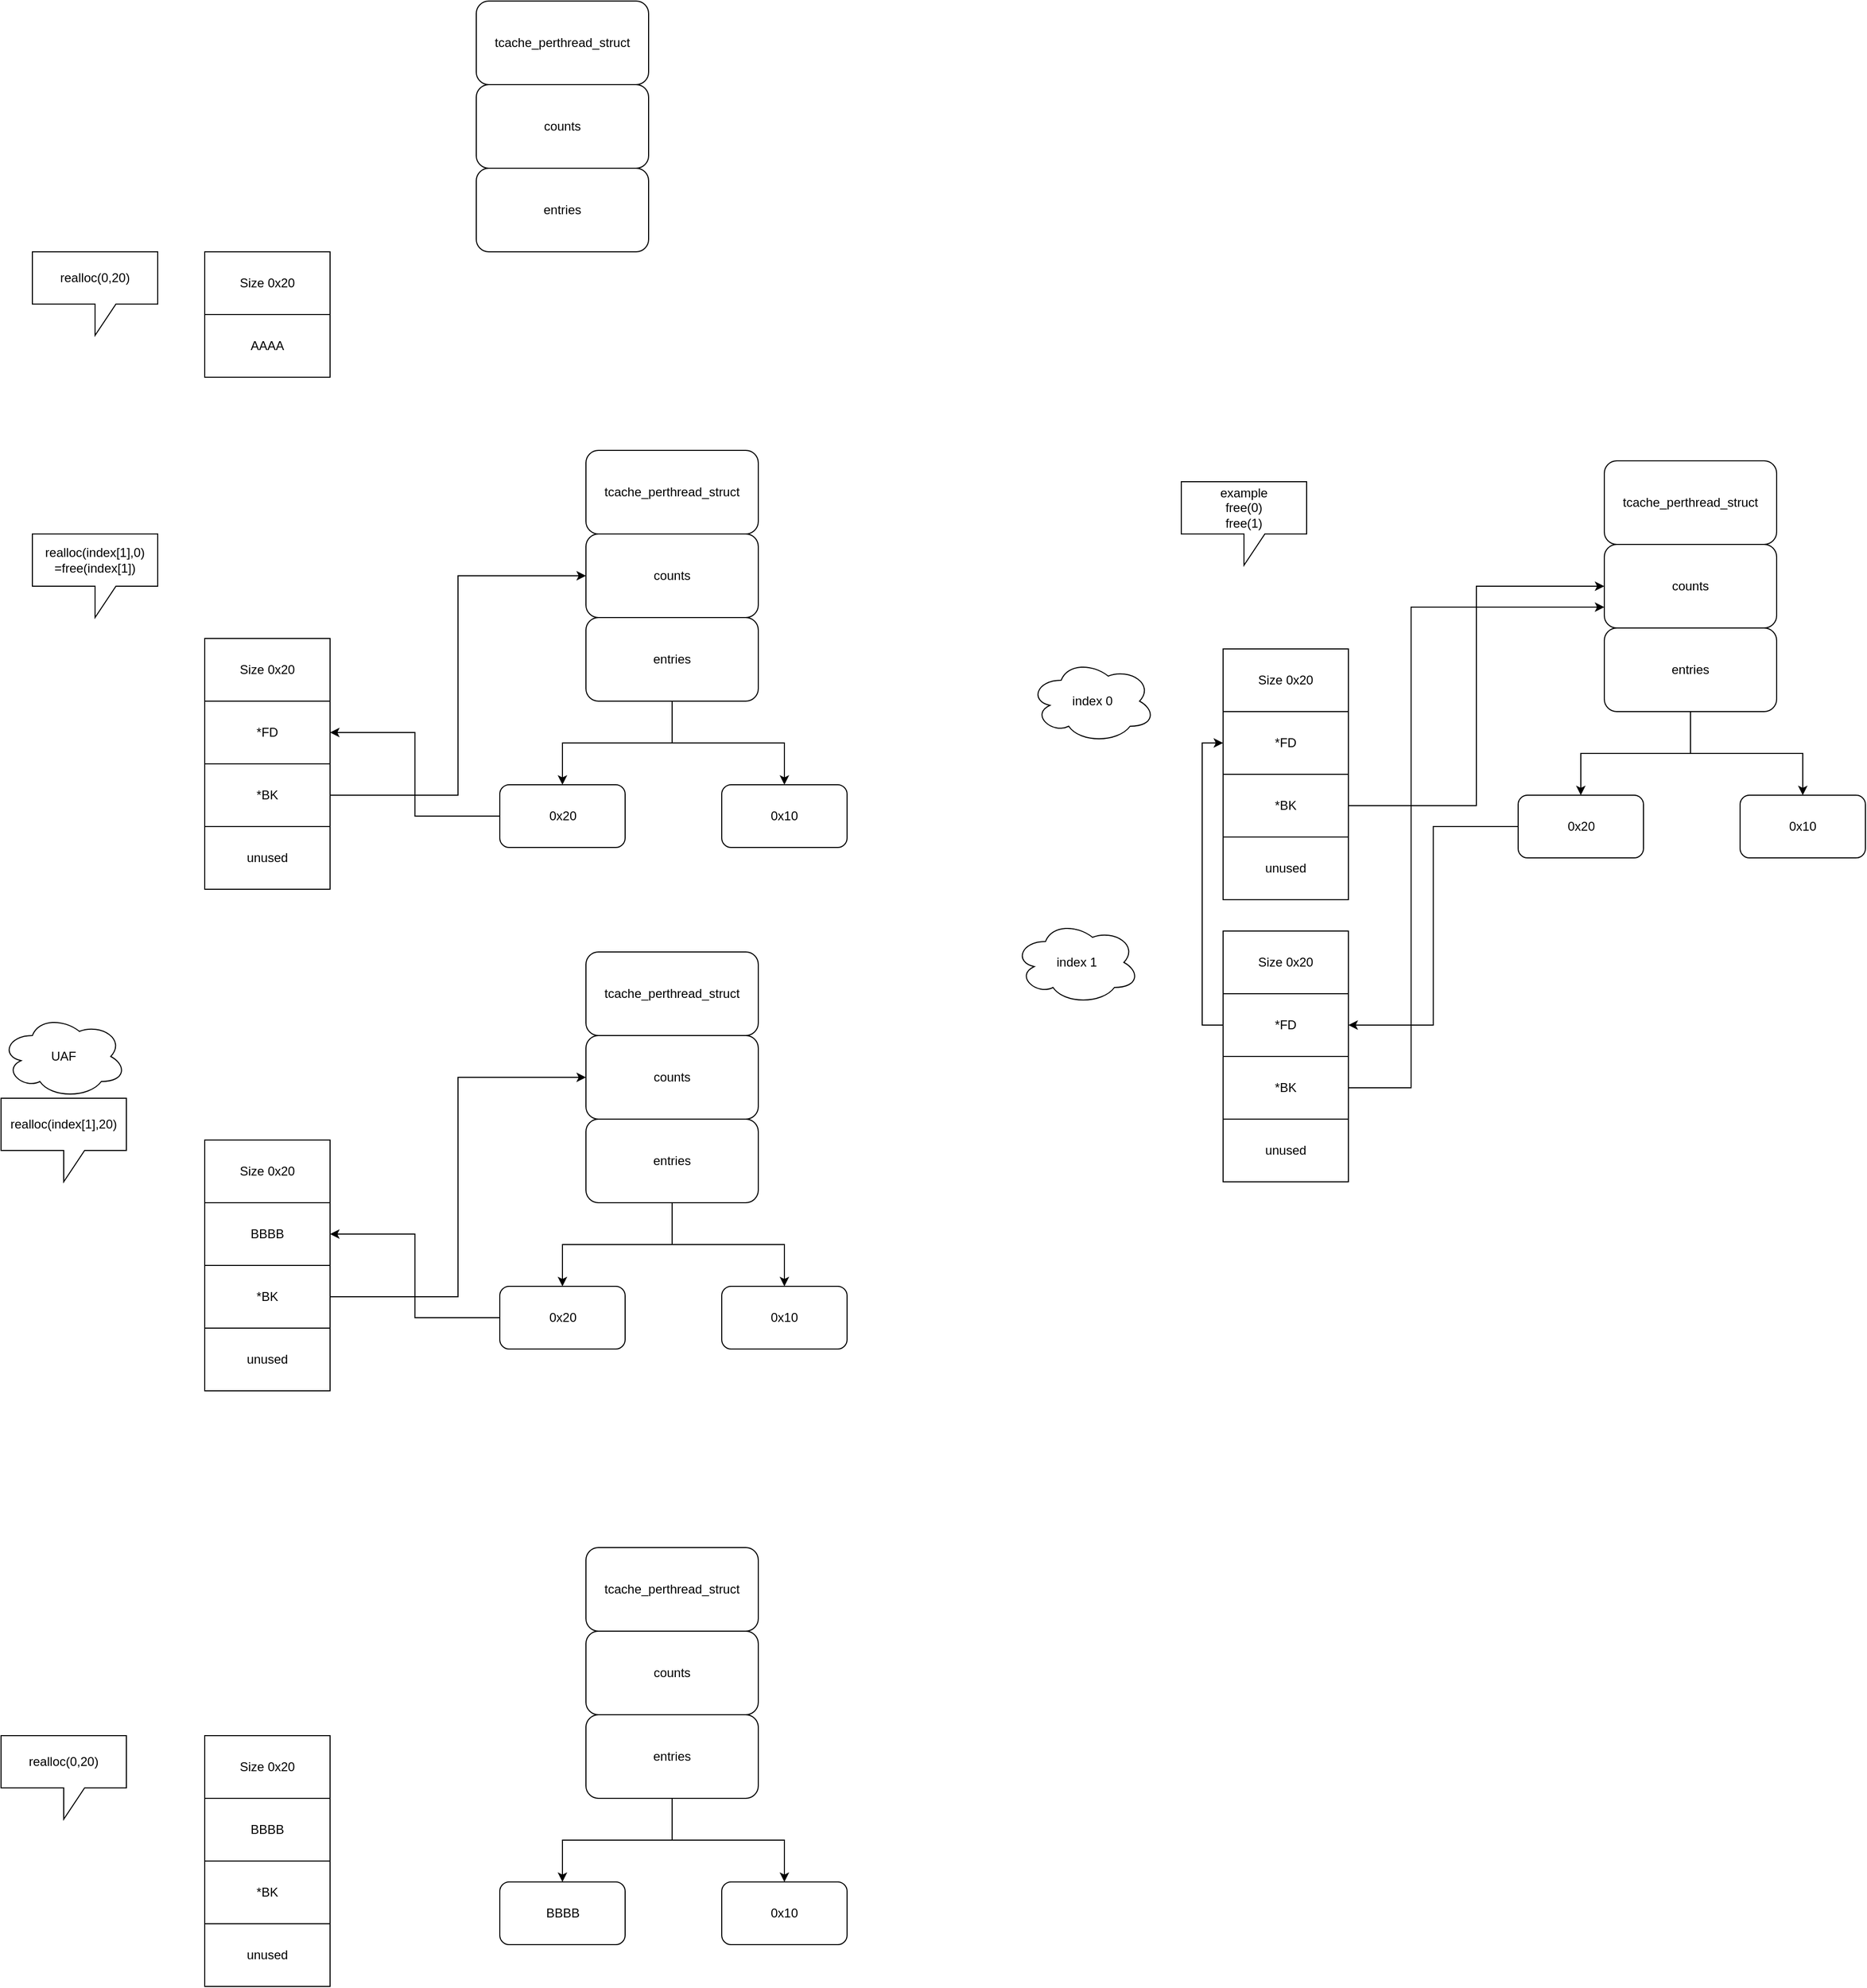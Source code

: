<mxfile version="14.2.4" type="github"><diagram id="z_otq8AK6CAisui5z89o" name="Page-1"><mxGraphModel dx="1148" dy="692" grid="1" gridSize="10" guides="1" tooltips="1" connect="1" arrows="1" fold="1" page="1" pageScale="1" pageWidth="850" pageHeight="1100" math="0" shadow="0"><root><mxCell id="0"/><mxCell id="1" parent="0"/><mxCell id="lR22wsO2Kck7pLVve-Sg-3" value="Size 0x20" style="rounded=0;whiteSpace=wrap;html=1;" vertex="1" parent="1"><mxGeometry x="425" y="290" width="120" height="60" as="geometry"/></mxCell><mxCell id="lR22wsO2Kck7pLVve-Sg-4" value="AAAA" style="rounded=0;whiteSpace=wrap;html=1;" vertex="1" parent="1"><mxGeometry x="425" y="350" width="120" height="60" as="geometry"/></mxCell><mxCell id="lR22wsO2Kck7pLVve-Sg-5" value="*FD" style="rounded=0;whiteSpace=wrap;html=1;" vertex="1" parent="1"><mxGeometry x="425" y="720" width="120" height="60" as="geometry"/></mxCell><mxCell id="lR22wsO2Kck7pLVve-Sg-7" value="realloc(0,20)" style="shape=callout;whiteSpace=wrap;html=1;perimeter=calloutPerimeter;" vertex="1" parent="1"><mxGeometry x="260" y="290" width="120" height="80" as="geometry"/></mxCell><mxCell id="lR22wsO2Kck7pLVve-Sg-8" value="realloc(index[1],0)&lt;br&gt;=free(index[1])" style="shape=callout;whiteSpace=wrap;html=1;perimeter=calloutPerimeter;" vertex="1" parent="1"><mxGeometry x="260" y="560" width="120" height="80" as="geometry"/></mxCell><mxCell id="lR22wsO2Kck7pLVve-Sg-9" value="Size 0x20" style="rounded=0;whiteSpace=wrap;html=1;" vertex="1" parent="1"><mxGeometry x="425" y="660" width="120" height="60" as="geometry"/></mxCell><mxCell id="lR22wsO2Kck7pLVve-Sg-54" style="edgeStyle=orthogonalEdgeStyle;rounded=0;orthogonalLoop=1;jettySize=auto;html=1;entryX=0;entryY=0.5;entryDx=0;entryDy=0;" edge="1" parent="1" source="lR22wsO2Kck7pLVve-Sg-10" target="lR22wsO2Kck7pLVve-Sg-17"><mxGeometry relative="1" as="geometry"/></mxCell><mxCell id="lR22wsO2Kck7pLVve-Sg-10" value="*BK" style="rounded=0;whiteSpace=wrap;html=1;" vertex="1" parent="1"><mxGeometry x="425" y="780" width="120" height="60" as="geometry"/></mxCell><mxCell id="lR22wsO2Kck7pLVve-Sg-11" value="tcache_perthread_struct" style="rounded=1;whiteSpace=wrap;html=1;" vertex="1" parent="1"><mxGeometry x="790" y="480" width="165" height="80" as="geometry"/></mxCell><mxCell id="lR22wsO2Kck7pLVve-Sg-27" style="edgeStyle=orthogonalEdgeStyle;rounded=0;orthogonalLoop=1;jettySize=auto;html=1;" edge="1" parent="1" source="lR22wsO2Kck7pLVve-Sg-16" target="lR22wsO2Kck7pLVve-Sg-26"><mxGeometry relative="1" as="geometry"/></mxCell><mxCell id="lR22wsO2Kck7pLVve-Sg-28" style="edgeStyle=orthogonalEdgeStyle;rounded=0;orthogonalLoop=1;jettySize=auto;html=1;" edge="1" parent="1" source="lR22wsO2Kck7pLVve-Sg-16" target="lR22wsO2Kck7pLVve-Sg-29"><mxGeometry relative="1" as="geometry"><mxPoint x="770" y="820" as="targetPoint"/></mxGeometry></mxCell><mxCell id="lR22wsO2Kck7pLVve-Sg-16" value="entries" style="rounded=1;whiteSpace=wrap;html=1;" vertex="1" parent="1"><mxGeometry x="790" y="640" width="165" height="80" as="geometry"/></mxCell><mxCell id="lR22wsO2Kck7pLVve-Sg-17" value="counts" style="rounded=1;whiteSpace=wrap;html=1;" vertex="1" parent="1"><mxGeometry x="790" y="560" width="165" height="80" as="geometry"/></mxCell><mxCell id="lR22wsO2Kck7pLVve-Sg-20" value="tcache_perthread_struct" style="rounded=1;whiteSpace=wrap;html=1;" vertex="1" parent="1"><mxGeometry x="685" y="50" width="165" height="80" as="geometry"/></mxCell><mxCell id="lR22wsO2Kck7pLVve-Sg-21" value="entries" style="rounded=1;whiteSpace=wrap;html=1;" vertex="1" parent="1"><mxGeometry x="685" y="210" width="165" height="80" as="geometry"/></mxCell><mxCell id="lR22wsO2Kck7pLVve-Sg-22" value="counts" style="rounded=1;whiteSpace=wrap;html=1;" vertex="1" parent="1"><mxGeometry x="685" y="130" width="165" height="80" as="geometry"/></mxCell><mxCell id="lR22wsO2Kck7pLVve-Sg-26" value="0x10" style="rounded=1;whiteSpace=wrap;html=1;" vertex="1" parent="1"><mxGeometry x="920" y="800" width="120" height="60" as="geometry"/></mxCell><mxCell id="lR22wsO2Kck7pLVve-Sg-55" style="edgeStyle=orthogonalEdgeStyle;rounded=0;orthogonalLoop=1;jettySize=auto;html=1;entryX=1;entryY=0.5;entryDx=0;entryDy=0;" edge="1" parent="1" source="lR22wsO2Kck7pLVve-Sg-29" target="lR22wsO2Kck7pLVve-Sg-5"><mxGeometry relative="1" as="geometry"/></mxCell><mxCell id="lR22wsO2Kck7pLVve-Sg-29" value="0x20" style="rounded=1;whiteSpace=wrap;html=1;" vertex="1" parent="1"><mxGeometry x="707.5" y="800" width="120" height="60" as="geometry"/></mxCell><mxCell id="lR22wsO2Kck7pLVve-Sg-33" value="example&lt;br&gt;free(0)&lt;br&gt;free(1)" style="shape=callout;whiteSpace=wrap;html=1;perimeter=calloutPerimeter;" vertex="1" parent="1"><mxGeometry x="1360" y="510" width="120" height="80" as="geometry"/></mxCell><mxCell id="lR22wsO2Kck7pLVve-Sg-35" value="*FD" style="rounded=0;whiteSpace=wrap;html=1;" vertex="1" parent="1"><mxGeometry x="1400" y="730" width="120" height="60" as="geometry"/></mxCell><mxCell id="lR22wsO2Kck7pLVve-Sg-36" value="Size 0x20" style="rounded=0;whiteSpace=wrap;html=1;" vertex="1" parent="1"><mxGeometry x="1400" y="670" width="120" height="60" as="geometry"/></mxCell><mxCell id="lR22wsO2Kck7pLVve-Sg-56" style="edgeStyle=orthogonalEdgeStyle;rounded=0;orthogonalLoop=1;jettySize=auto;html=1;entryX=0;entryY=0.5;entryDx=0;entryDy=0;" edge="1" parent="1" source="lR22wsO2Kck7pLVve-Sg-37" target="lR22wsO2Kck7pLVve-Sg-42"><mxGeometry relative="1" as="geometry"/></mxCell><mxCell id="lR22wsO2Kck7pLVve-Sg-37" value="*BK" style="rounded=0;whiteSpace=wrap;html=1;" vertex="1" parent="1"><mxGeometry x="1400" y="790" width="120" height="60" as="geometry"/></mxCell><mxCell id="lR22wsO2Kck7pLVve-Sg-38" value="tcache_perthread_struct" style="rounded=1;whiteSpace=wrap;html=1;" vertex="1" parent="1"><mxGeometry x="1765" y="490" width="165" height="80" as="geometry"/></mxCell><mxCell id="lR22wsO2Kck7pLVve-Sg-39" style="edgeStyle=orthogonalEdgeStyle;rounded=0;orthogonalLoop=1;jettySize=auto;html=1;" edge="1" parent="1" source="lR22wsO2Kck7pLVve-Sg-41" target="lR22wsO2Kck7pLVve-Sg-43"><mxGeometry relative="1" as="geometry"/></mxCell><mxCell id="lR22wsO2Kck7pLVve-Sg-40" style="edgeStyle=orthogonalEdgeStyle;rounded=0;orthogonalLoop=1;jettySize=auto;html=1;" edge="1" parent="1" source="lR22wsO2Kck7pLVve-Sg-41" target="lR22wsO2Kck7pLVve-Sg-45"><mxGeometry relative="1" as="geometry"><mxPoint x="1745" y="830" as="targetPoint"/></mxGeometry></mxCell><mxCell id="lR22wsO2Kck7pLVve-Sg-41" value="entries" style="rounded=1;whiteSpace=wrap;html=1;" vertex="1" parent="1"><mxGeometry x="1765" y="650" width="165" height="80" as="geometry"/></mxCell><mxCell id="lR22wsO2Kck7pLVve-Sg-42" value="counts" style="rounded=1;whiteSpace=wrap;html=1;" vertex="1" parent="1"><mxGeometry x="1765" y="570" width="165" height="80" as="geometry"/></mxCell><mxCell id="lR22wsO2Kck7pLVve-Sg-43" value="0x10" style="rounded=1;whiteSpace=wrap;html=1;" vertex="1" parent="1"><mxGeometry x="1895" y="810" width="120" height="60" as="geometry"/></mxCell><mxCell id="lR22wsO2Kck7pLVve-Sg-62" style="edgeStyle=orthogonalEdgeStyle;rounded=0;orthogonalLoop=1;jettySize=auto;html=1;entryX=1;entryY=0.5;entryDx=0;entryDy=0;" edge="1" parent="1" source="lR22wsO2Kck7pLVve-Sg-45" target="lR22wsO2Kck7pLVve-Sg-50"><mxGeometry relative="1" as="geometry"/></mxCell><mxCell id="lR22wsO2Kck7pLVve-Sg-45" value="0x20" style="rounded=1;whiteSpace=wrap;html=1;" vertex="1" parent="1"><mxGeometry x="1682.5" y="810" width="120" height="60" as="geometry"/></mxCell><mxCell id="lR22wsO2Kck7pLVve-Sg-60" style="edgeStyle=orthogonalEdgeStyle;rounded=0;orthogonalLoop=1;jettySize=auto;html=1;entryX=0;entryY=0.5;entryDx=0;entryDy=0;" edge="1" parent="1" source="lR22wsO2Kck7pLVve-Sg-50" target="lR22wsO2Kck7pLVve-Sg-35"><mxGeometry relative="1" as="geometry"><Array as="points"><mxPoint x="1380" y="1030"/><mxPoint x="1380" y="760"/></Array></mxGeometry></mxCell><mxCell id="lR22wsO2Kck7pLVve-Sg-50" value="*FD" style="rounded=0;whiteSpace=wrap;html=1;" vertex="1" parent="1"><mxGeometry x="1400" y="1000" width="120" height="60" as="geometry"/></mxCell><mxCell id="lR22wsO2Kck7pLVve-Sg-51" value="Size 0x20" style="rounded=0;whiteSpace=wrap;html=1;" vertex="1" parent="1"><mxGeometry x="1400" y="940" width="120" height="60" as="geometry"/></mxCell><mxCell id="lR22wsO2Kck7pLVve-Sg-61" style="edgeStyle=orthogonalEdgeStyle;rounded=0;orthogonalLoop=1;jettySize=auto;html=1;entryX=0;entryY=0.75;entryDx=0;entryDy=0;" edge="1" parent="1" source="lR22wsO2Kck7pLVve-Sg-52" target="lR22wsO2Kck7pLVve-Sg-42"><mxGeometry relative="1" as="geometry"><Array as="points"><mxPoint x="1580" y="1090"/><mxPoint x="1580" y="630"/></Array></mxGeometry></mxCell><mxCell id="lR22wsO2Kck7pLVve-Sg-52" value="*BK" style="rounded=0;whiteSpace=wrap;html=1;" vertex="1" parent="1"><mxGeometry x="1400" y="1060" width="120" height="60" as="geometry"/></mxCell><mxCell id="lR22wsO2Kck7pLVve-Sg-57" value="unused" style="rounded=0;whiteSpace=wrap;html=1;" vertex="1" parent="1"><mxGeometry x="425" y="840" width="120" height="60" as="geometry"/></mxCell><mxCell id="lR22wsO2Kck7pLVve-Sg-58" value="unused" style="rounded=0;whiteSpace=wrap;html=1;" vertex="1" parent="1"><mxGeometry x="1400" y="850" width="120" height="60" as="geometry"/></mxCell><mxCell id="lR22wsO2Kck7pLVve-Sg-59" value="unused" style="rounded=0;whiteSpace=wrap;html=1;" vertex="1" parent="1"><mxGeometry x="1400" y="1120" width="120" height="60" as="geometry"/></mxCell><mxCell id="lR22wsO2Kck7pLVve-Sg-63" value="index 0" style="ellipse;shape=cloud;whiteSpace=wrap;html=1;" vertex="1" parent="1"><mxGeometry x="1215" y="680" width="120" height="80" as="geometry"/></mxCell><mxCell id="lR22wsO2Kck7pLVve-Sg-64" value="index 1" style="ellipse;shape=cloud;whiteSpace=wrap;html=1;" vertex="1" parent="1"><mxGeometry x="1200" y="930" width="120" height="80" as="geometry"/></mxCell><mxCell id="lR22wsO2Kck7pLVve-Sg-65" value="realloc(index[1],20)" style="shape=callout;whiteSpace=wrap;html=1;perimeter=calloutPerimeter;" vertex="1" parent="1"><mxGeometry x="230" y="1100" width="120" height="80" as="geometry"/></mxCell><mxCell id="lR22wsO2Kck7pLVve-Sg-71" value="UAF" style="ellipse;shape=cloud;whiteSpace=wrap;html=1;" vertex="1" parent="1"><mxGeometry x="230" y="1020" width="120" height="80" as="geometry"/></mxCell><mxCell id="lR22wsO2Kck7pLVve-Sg-85" value="BBBB" style="rounded=0;whiteSpace=wrap;html=1;" vertex="1" parent="1"><mxGeometry x="425" y="1200" width="120" height="60" as="geometry"/></mxCell><mxCell id="lR22wsO2Kck7pLVve-Sg-86" value="Size 0x20" style="rounded=0;whiteSpace=wrap;html=1;" vertex="1" parent="1"><mxGeometry x="425" y="1140" width="120" height="60" as="geometry"/></mxCell><mxCell id="lR22wsO2Kck7pLVve-Sg-87" style="edgeStyle=orthogonalEdgeStyle;rounded=0;orthogonalLoop=1;jettySize=auto;html=1;entryX=0;entryY=0.5;entryDx=0;entryDy=0;" edge="1" source="lR22wsO2Kck7pLVve-Sg-88" target="lR22wsO2Kck7pLVve-Sg-93" parent="1"><mxGeometry relative="1" as="geometry"/></mxCell><mxCell id="lR22wsO2Kck7pLVve-Sg-88" value="*BK" style="rounded=0;whiteSpace=wrap;html=1;" vertex="1" parent="1"><mxGeometry x="425" y="1260" width="120" height="60" as="geometry"/></mxCell><mxCell id="lR22wsO2Kck7pLVve-Sg-89" value="tcache_perthread_struct" style="rounded=1;whiteSpace=wrap;html=1;" vertex="1" parent="1"><mxGeometry x="790" y="960" width="165" height="80" as="geometry"/></mxCell><mxCell id="lR22wsO2Kck7pLVve-Sg-90" style="edgeStyle=orthogonalEdgeStyle;rounded=0;orthogonalLoop=1;jettySize=auto;html=1;" edge="1" source="lR22wsO2Kck7pLVve-Sg-92" target="lR22wsO2Kck7pLVve-Sg-94" parent="1"><mxGeometry relative="1" as="geometry"/></mxCell><mxCell id="lR22wsO2Kck7pLVve-Sg-91" style="edgeStyle=orthogonalEdgeStyle;rounded=0;orthogonalLoop=1;jettySize=auto;html=1;" edge="1" source="lR22wsO2Kck7pLVve-Sg-92" target="lR22wsO2Kck7pLVve-Sg-96" parent="1"><mxGeometry relative="1" as="geometry"><mxPoint x="770" y="1300" as="targetPoint"/></mxGeometry></mxCell><mxCell id="lR22wsO2Kck7pLVve-Sg-92" value="entries" style="rounded=1;whiteSpace=wrap;html=1;" vertex="1" parent="1"><mxGeometry x="790" y="1120" width="165" height="80" as="geometry"/></mxCell><mxCell id="lR22wsO2Kck7pLVve-Sg-93" value="counts" style="rounded=1;whiteSpace=wrap;html=1;" vertex="1" parent="1"><mxGeometry x="790" y="1040" width="165" height="80" as="geometry"/></mxCell><mxCell id="lR22wsO2Kck7pLVve-Sg-94" value="0x10" style="rounded=1;whiteSpace=wrap;html=1;" vertex="1" parent="1"><mxGeometry x="920" y="1280" width="120" height="60" as="geometry"/></mxCell><mxCell id="lR22wsO2Kck7pLVve-Sg-95" style="edgeStyle=orthogonalEdgeStyle;rounded=0;orthogonalLoop=1;jettySize=auto;html=1;entryX=1;entryY=0.5;entryDx=0;entryDy=0;" edge="1" source="lR22wsO2Kck7pLVve-Sg-96" target="lR22wsO2Kck7pLVve-Sg-85" parent="1"><mxGeometry relative="1" as="geometry"/></mxCell><mxCell id="lR22wsO2Kck7pLVve-Sg-96" value="0x20" style="rounded=1;whiteSpace=wrap;html=1;" vertex="1" parent="1"><mxGeometry x="707.5" y="1280" width="120" height="60" as="geometry"/></mxCell><mxCell id="lR22wsO2Kck7pLVve-Sg-97" value="unused" style="rounded=0;whiteSpace=wrap;html=1;" vertex="1" parent="1"><mxGeometry x="425" y="1320" width="120" height="60" as="geometry"/></mxCell><mxCell id="lR22wsO2Kck7pLVve-Sg-98" value="realloc(0,20)" style="shape=callout;whiteSpace=wrap;html=1;perimeter=calloutPerimeter;" vertex="1" parent="1"><mxGeometry x="230" y="1710" width="120" height="80" as="geometry"/></mxCell><mxCell id="lR22wsO2Kck7pLVve-Sg-112" value="BBBB" style="rounded=0;whiteSpace=wrap;html=1;" vertex="1" parent="1"><mxGeometry x="425" y="1770" width="120" height="60" as="geometry"/></mxCell><mxCell id="lR22wsO2Kck7pLVve-Sg-113" value="Size 0x20" style="rounded=0;whiteSpace=wrap;html=1;" vertex="1" parent="1"><mxGeometry x="425" y="1710" width="120" height="60" as="geometry"/></mxCell><mxCell id="lR22wsO2Kck7pLVve-Sg-115" value="*BK" style="rounded=0;whiteSpace=wrap;html=1;" vertex="1" parent="1"><mxGeometry x="425" y="1830" width="120" height="60" as="geometry"/></mxCell><mxCell id="lR22wsO2Kck7pLVve-Sg-116" value="tcache_perthread_struct" style="rounded=1;whiteSpace=wrap;html=1;" vertex="1" parent="1"><mxGeometry x="790" y="1530" width="165" height="80" as="geometry"/></mxCell><mxCell id="lR22wsO2Kck7pLVve-Sg-117" style="edgeStyle=orthogonalEdgeStyle;rounded=0;orthogonalLoop=1;jettySize=auto;html=1;" edge="1" source="lR22wsO2Kck7pLVve-Sg-119" target="lR22wsO2Kck7pLVve-Sg-121" parent="1"><mxGeometry relative="1" as="geometry"/></mxCell><mxCell id="lR22wsO2Kck7pLVve-Sg-118" style="edgeStyle=orthogonalEdgeStyle;rounded=0;orthogonalLoop=1;jettySize=auto;html=1;" edge="1" source="lR22wsO2Kck7pLVve-Sg-119" target="lR22wsO2Kck7pLVve-Sg-123" parent="1"><mxGeometry relative="1" as="geometry"><mxPoint x="770" y="1870" as="targetPoint"/></mxGeometry></mxCell><mxCell id="lR22wsO2Kck7pLVve-Sg-119" value="entries" style="rounded=1;whiteSpace=wrap;html=1;" vertex="1" parent="1"><mxGeometry x="790" y="1690" width="165" height="80" as="geometry"/></mxCell><mxCell id="lR22wsO2Kck7pLVve-Sg-120" value="counts" style="rounded=1;whiteSpace=wrap;html=1;" vertex="1" parent="1"><mxGeometry x="790" y="1610" width="165" height="80" as="geometry"/></mxCell><mxCell id="lR22wsO2Kck7pLVve-Sg-121" value="0x10" style="rounded=1;whiteSpace=wrap;html=1;" vertex="1" parent="1"><mxGeometry x="920" y="1850" width="120" height="60" as="geometry"/></mxCell><mxCell id="lR22wsO2Kck7pLVve-Sg-123" value="BBBB" style="rounded=1;whiteSpace=wrap;html=1;" vertex="1" parent="1"><mxGeometry x="707.5" y="1850" width="120" height="60" as="geometry"/></mxCell><mxCell id="lR22wsO2Kck7pLVve-Sg-124" value="unused" style="rounded=0;whiteSpace=wrap;html=1;" vertex="1" parent="1"><mxGeometry x="425" y="1890" width="120" height="60" as="geometry"/></mxCell></root></mxGraphModel></diagram></mxfile>